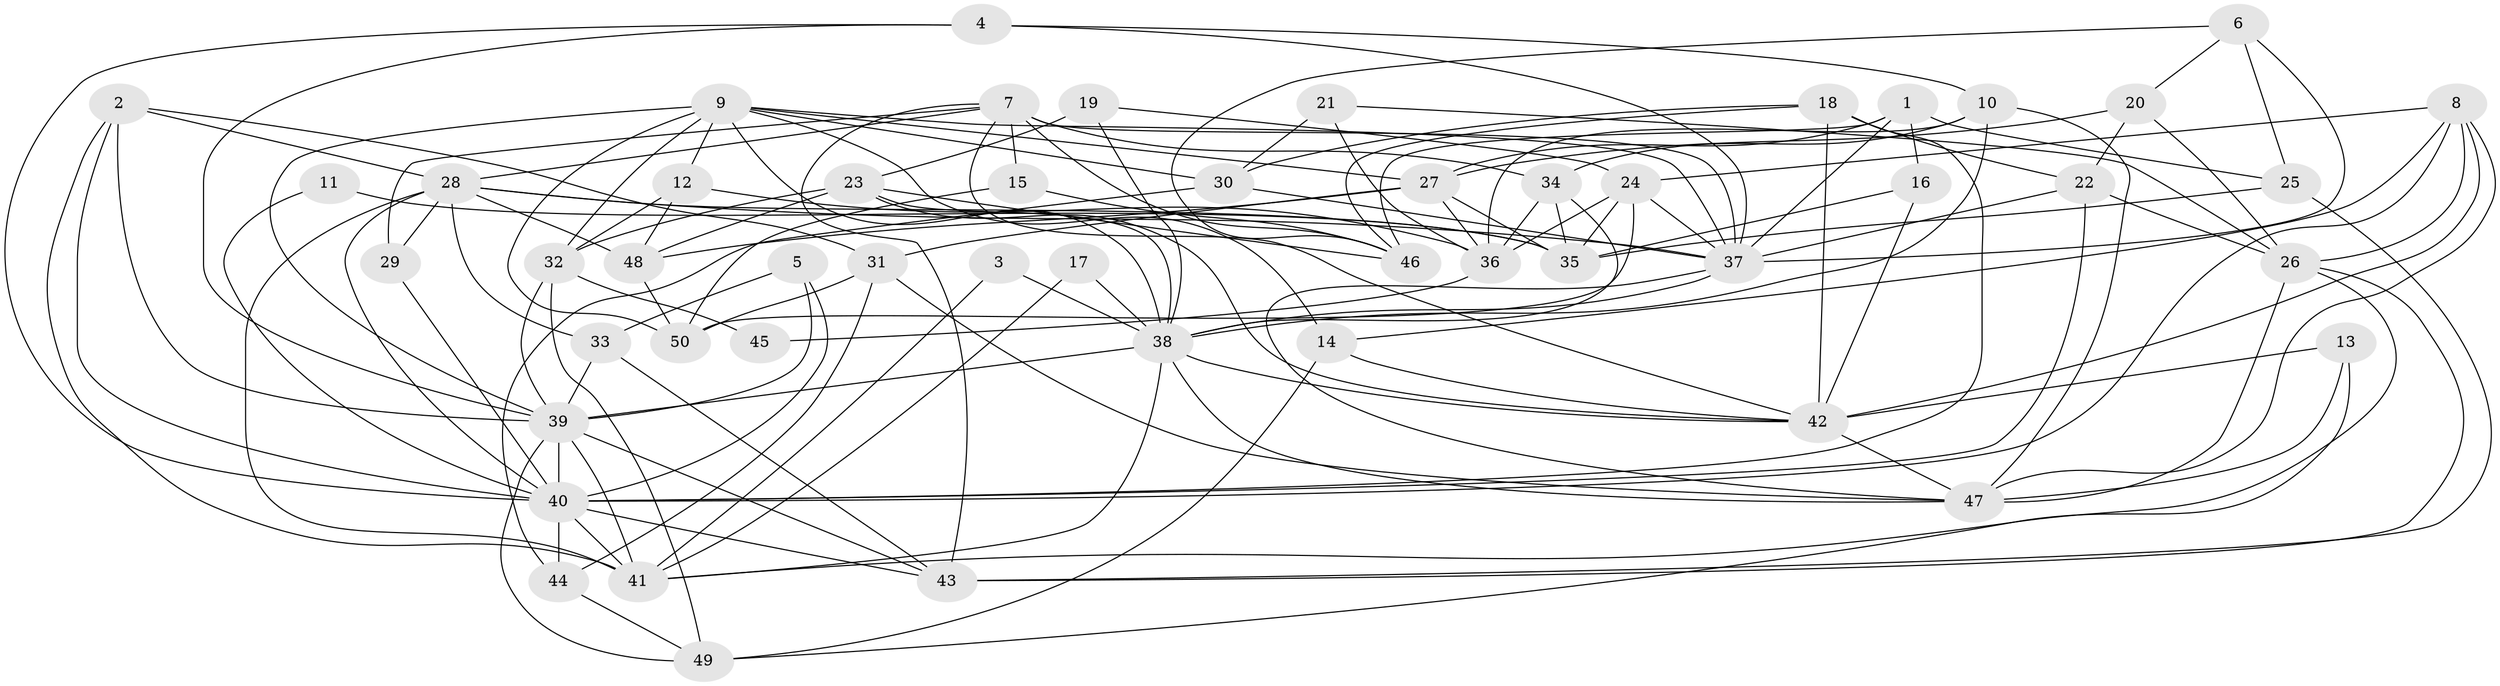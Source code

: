 // original degree distribution, {4: 0.32323232323232326, 2: 0.16161616161616163, 6: 0.09090909090909091, 3: 0.20202020202020202, 7: 0.030303030303030304, 5: 0.1717171717171717, 8: 0.020202020202020204}
// Generated by graph-tools (version 1.1) at 2025/26/03/09/25 03:26:13]
// undirected, 50 vertices, 139 edges
graph export_dot {
graph [start="1"]
  node [color=gray90,style=filled];
  1;
  2;
  3;
  4;
  5;
  6;
  7;
  8;
  9;
  10;
  11;
  12;
  13;
  14;
  15;
  16;
  17;
  18;
  19;
  20;
  21;
  22;
  23;
  24;
  25;
  26;
  27;
  28;
  29;
  30;
  31;
  32;
  33;
  34;
  35;
  36;
  37;
  38;
  39;
  40;
  41;
  42;
  43;
  44;
  45;
  46;
  47;
  48;
  49;
  50;
  1 -- 16 [weight=1.0];
  1 -- 25 [weight=1.0];
  1 -- 27 [weight=1.0];
  1 -- 37 [weight=1.0];
  1 -- 46 [weight=1.0];
  2 -- 28 [weight=1.0];
  2 -- 31 [weight=1.0];
  2 -- 39 [weight=1.0];
  2 -- 40 [weight=1.0];
  2 -- 41 [weight=1.0];
  3 -- 38 [weight=1.0];
  3 -- 41 [weight=1.0];
  4 -- 10 [weight=1.0];
  4 -- 37 [weight=1.0];
  4 -- 39 [weight=1.0];
  4 -- 40 [weight=1.0];
  5 -- 33 [weight=1.0];
  5 -- 39 [weight=1.0];
  5 -- 40 [weight=1.0];
  6 -- 20 [weight=1.0];
  6 -- 25 [weight=1.0];
  6 -- 37 [weight=1.0];
  6 -- 46 [weight=1.0];
  7 -- 15 [weight=1.0];
  7 -- 28 [weight=1.0];
  7 -- 29 [weight=1.0];
  7 -- 34 [weight=1.0];
  7 -- 37 [weight=2.0];
  7 -- 42 [weight=1.0];
  7 -- 43 [weight=1.0];
  7 -- 46 [weight=1.0];
  8 -- 14 [weight=1.0];
  8 -- 24 [weight=1.0];
  8 -- 26 [weight=1.0];
  8 -- 40 [weight=1.0];
  8 -- 42 [weight=1.0];
  8 -- 47 [weight=1.0];
  9 -- 12 [weight=1.0];
  9 -- 14 [weight=1.0];
  9 -- 27 [weight=1.0];
  9 -- 30 [weight=1.0];
  9 -- 32 [weight=1.0];
  9 -- 37 [weight=1.0];
  9 -- 38 [weight=1.0];
  9 -- 39 [weight=1.0];
  9 -- 50 [weight=2.0];
  10 -- 34 [weight=1.0];
  10 -- 36 [weight=1.0];
  10 -- 38 [weight=1.0];
  10 -- 47 [weight=1.0];
  11 -- 35 [weight=1.0];
  11 -- 40 [weight=1.0];
  12 -- 32 [weight=1.0];
  12 -- 36 [weight=1.0];
  12 -- 48 [weight=1.0];
  13 -- 42 [weight=2.0];
  13 -- 47 [weight=1.0];
  13 -- 49 [weight=1.0];
  14 -- 42 [weight=1.0];
  14 -- 49 [weight=1.0];
  15 -- 46 [weight=2.0];
  15 -- 50 [weight=1.0];
  16 -- 35 [weight=1.0];
  16 -- 42 [weight=1.0];
  17 -- 38 [weight=1.0];
  17 -- 41 [weight=1.0];
  18 -- 22 [weight=1.0];
  18 -- 30 [weight=1.0];
  18 -- 40 [weight=1.0];
  18 -- 42 [weight=1.0];
  18 -- 46 [weight=1.0];
  19 -- 23 [weight=1.0];
  19 -- 24 [weight=1.0];
  19 -- 38 [weight=1.0];
  20 -- 22 [weight=1.0];
  20 -- 26 [weight=1.0];
  20 -- 27 [weight=1.0];
  21 -- 26 [weight=1.0];
  21 -- 30 [weight=1.0];
  21 -- 36 [weight=2.0];
  22 -- 26 [weight=1.0];
  22 -- 37 [weight=1.0];
  22 -- 40 [weight=1.0];
  23 -- 32 [weight=1.0];
  23 -- 38 [weight=1.0];
  23 -- 42 [weight=1.0];
  23 -- 46 [weight=1.0];
  23 -- 48 [weight=1.0];
  24 -- 35 [weight=1.0];
  24 -- 36 [weight=1.0];
  24 -- 37 [weight=1.0];
  24 -- 50 [weight=1.0];
  25 -- 35 [weight=1.0];
  25 -- 43 [weight=1.0];
  26 -- 41 [weight=1.0];
  26 -- 43 [weight=1.0];
  26 -- 47 [weight=1.0];
  27 -- 31 [weight=1.0];
  27 -- 35 [weight=1.0];
  27 -- 36 [weight=1.0];
  27 -- 48 [weight=1.0];
  28 -- 29 [weight=1.0];
  28 -- 33 [weight=1.0];
  28 -- 35 [weight=1.0];
  28 -- 37 [weight=1.0];
  28 -- 40 [weight=1.0];
  28 -- 41 [weight=1.0];
  28 -- 48 [weight=1.0];
  29 -- 40 [weight=1.0];
  30 -- 37 [weight=1.0];
  30 -- 44 [weight=1.0];
  31 -- 44 [weight=1.0];
  31 -- 47 [weight=1.0];
  31 -- 50 [weight=1.0];
  32 -- 39 [weight=1.0];
  32 -- 45 [weight=1.0];
  32 -- 49 [weight=1.0];
  33 -- 39 [weight=1.0];
  33 -- 43 [weight=1.0];
  34 -- 35 [weight=1.0];
  34 -- 36 [weight=1.0];
  34 -- 38 [weight=1.0];
  36 -- 45 [weight=1.0];
  37 -- 38 [weight=1.0];
  37 -- 47 [weight=1.0];
  38 -- 39 [weight=1.0];
  38 -- 41 [weight=1.0];
  38 -- 42 [weight=2.0];
  38 -- 47 [weight=1.0];
  39 -- 40 [weight=1.0];
  39 -- 41 [weight=1.0];
  39 -- 43 [weight=1.0];
  39 -- 49 [weight=1.0];
  40 -- 41 [weight=2.0];
  40 -- 43 [weight=2.0];
  40 -- 44 [weight=1.0];
  42 -- 47 [weight=1.0];
  44 -- 49 [weight=1.0];
  48 -- 50 [weight=1.0];
}
